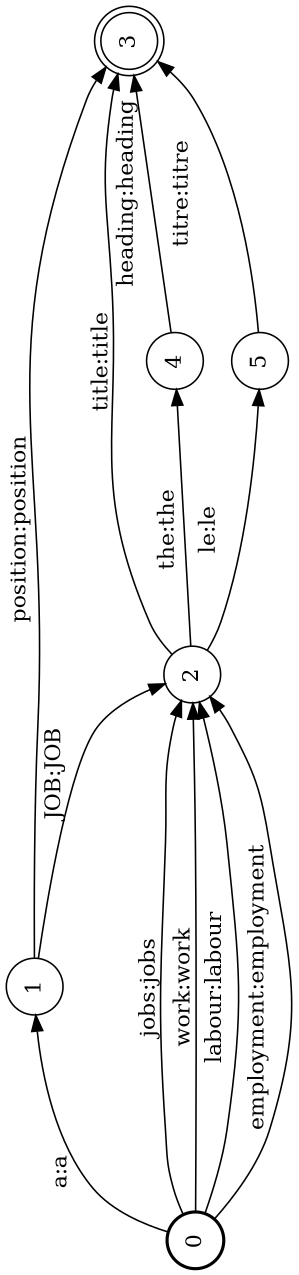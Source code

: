 digraph FST {
rankdir = LR;
size = "8.5,11";
label = "";
center = 1;
orientation = Landscape;
ranksep = "0.4";
nodesep = "0.25";
0 [label = "0", shape = circle, style = bold, fontsize = 14]
	0 -> 1 [label = "a:a", fontsize = 14];
	0 -> 2 [label = "jobs:jobs", fontsize = 14];
	0 -> 2 [label = "work:work", fontsize = 14];
	0 -> 2 [label = "labour:labour", fontsize = 14];
	0 -> 2 [label = "employment:employment", fontsize = 14];
1 [label = "1", shape = circle, style = solid, fontsize = 14]
	1 -> 2 [label = "JOB:JOB", fontsize = 14];
	1 -> 3 [label = "position:position", fontsize = 14];
2 [label = "2", shape = circle, style = solid, fontsize = 14]
	2 -> 3 [label = "title:title", fontsize = 14];
	2 -> 4 [label = "the:the", fontsize = 14];
	2 -> 5 [label = "le:le", fontsize = 14];
3 [label = "3", shape = doublecircle, style = solid, fontsize = 14]
4 [label = "4", shape = circle, style = solid, fontsize = 14]
	4 -> 3 [label = "heading:heading", fontsize = 14];
5 [label = "5", shape = circle, style = solid, fontsize = 14]
	5 -> 3 [label = "titre:titre", fontsize = 14];
}
